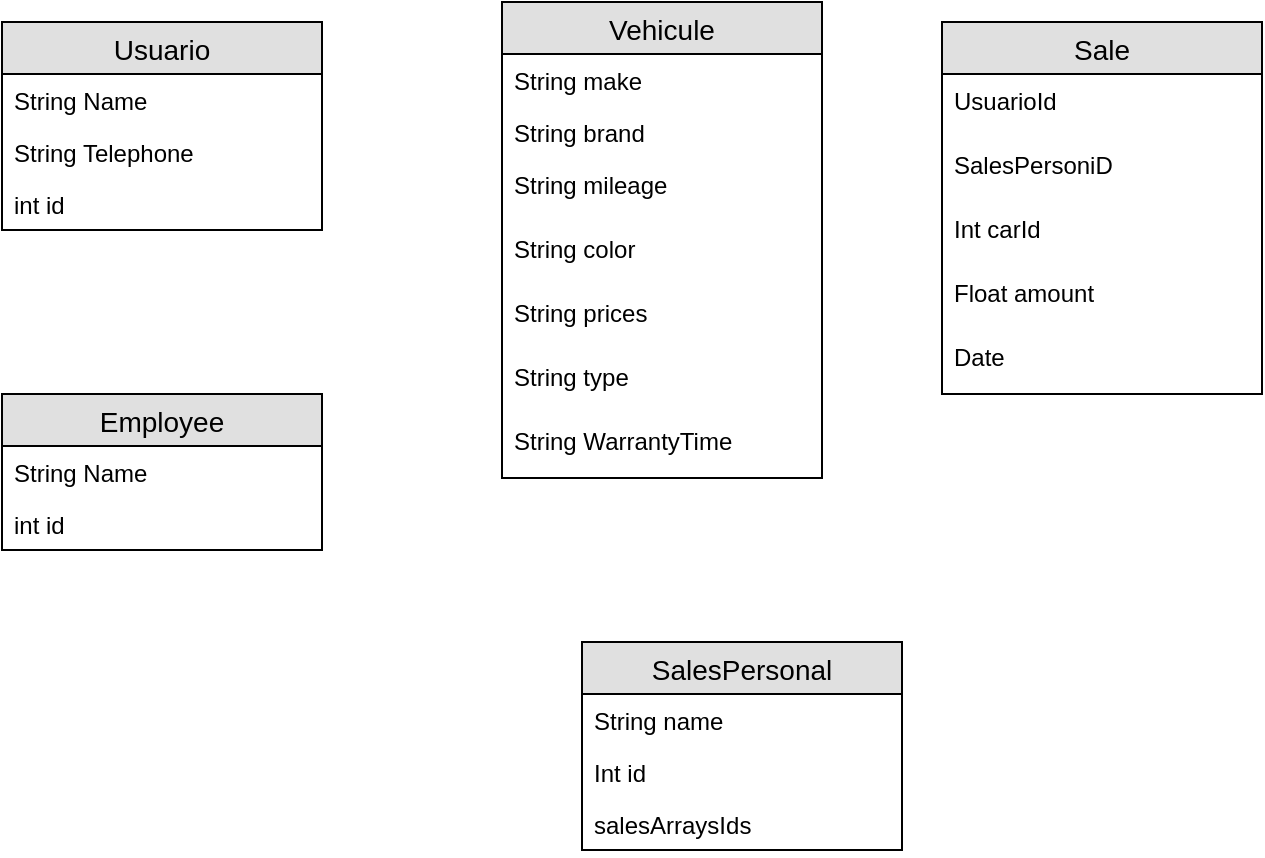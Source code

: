 <mxfile version="12.2.4"><diagram id="eX0nVzb4IVZ44zZ10_hM"><mxGraphModel dx="996" dy="999" grid="1" gridSize="10" guides="1" tooltips="1" connect="1" arrows="1" fold="1" page="1" pageScale="1" pageWidth="850" pageHeight="1100" math="0" shadow="0"><root><mxCell id="0"/><mxCell id="1" parent="0"/><mxCell id="6" value="Usuario" style="swimlane;fontStyle=0;childLayout=stackLayout;horizontal=1;startSize=26;fillColor=#e0e0e0;horizontalStack=0;resizeParent=1;resizeParentMax=0;resizeLast=0;collapsible=1;marginBottom=0;swimlaneFillColor=#ffffff;align=center;fontSize=14;" vertex="1" parent="1"><mxGeometry x="50" y="90" width="160" height="104" as="geometry"/></mxCell><mxCell id="7" value="String Name" style="text;strokeColor=none;fillColor=none;spacingLeft=4;spacingRight=4;overflow=hidden;rotatable=0;points=[[0,0.5],[1,0.5]];portConstraint=eastwest;fontSize=12;" vertex="1" parent="6"><mxGeometry y="26" width="160" height="26" as="geometry"/></mxCell><mxCell id="8" value="String Telephone" style="text;strokeColor=none;fillColor=none;spacingLeft=4;spacingRight=4;overflow=hidden;rotatable=0;points=[[0,0.5],[1,0.5]];portConstraint=eastwest;fontSize=12;" vertex="1" parent="6"><mxGeometry y="52" width="160" height="26" as="geometry"/></mxCell><mxCell id="9" value="int id" style="text;strokeColor=none;fillColor=none;spacingLeft=4;spacingRight=4;overflow=hidden;rotatable=0;points=[[0,0.5],[1,0.5]];portConstraint=eastwest;fontSize=12;" vertex="1" parent="6"><mxGeometry y="78" width="160" height="26" as="geometry"/></mxCell><mxCell id="10" value="SalesPersonal" style="swimlane;fontStyle=0;childLayout=stackLayout;horizontal=1;startSize=26;fillColor=#e0e0e0;horizontalStack=0;resizeParent=1;resizeParentMax=0;resizeLast=0;collapsible=1;marginBottom=0;swimlaneFillColor=#ffffff;align=center;fontSize=14;" vertex="1" parent="1"><mxGeometry x="340" y="400" width="160" height="104" as="geometry"/></mxCell><mxCell id="11" value="String name&#10;" style="text;strokeColor=none;fillColor=none;spacingLeft=4;spacingRight=4;overflow=hidden;rotatable=0;points=[[0,0.5],[1,0.5]];portConstraint=eastwest;fontSize=12;" vertex="1" parent="10"><mxGeometry y="26" width="160" height="26" as="geometry"/></mxCell><mxCell id="41" value="Int id" style="text;strokeColor=none;fillColor=none;spacingLeft=4;spacingRight=4;overflow=hidden;rotatable=0;points=[[0,0.5],[1,0.5]];portConstraint=eastwest;fontSize=12;" vertex="1" parent="10"><mxGeometry y="52" width="160" height="26" as="geometry"/></mxCell><mxCell id="42" value="salesArraysIds" style="text;strokeColor=none;fillColor=none;spacingLeft=4;spacingRight=4;overflow=hidden;rotatable=0;points=[[0,0.5],[1,0.5]];portConstraint=eastwest;fontSize=12;" vertex="1" parent="10"><mxGeometry y="78" width="160" height="26" as="geometry"/></mxCell><mxCell id="14" value="Vehicule" style="swimlane;fontStyle=0;childLayout=stackLayout;horizontal=1;startSize=26;fillColor=#e0e0e0;horizontalStack=0;resizeParent=1;resizeParentMax=0;resizeLast=0;collapsible=1;marginBottom=0;swimlaneFillColor=#ffffff;align=center;fontSize=14;" vertex="1" parent="1"><mxGeometry x="300" y="80" width="160" height="238" as="geometry"/></mxCell><mxCell id="15" value="String make" style="text;strokeColor=none;fillColor=none;spacingLeft=4;spacingRight=4;overflow=hidden;rotatable=0;points=[[0,0.5],[1,0.5]];portConstraint=eastwest;fontSize=12;" vertex="1" parent="14"><mxGeometry y="26" width="160" height="26" as="geometry"/></mxCell><mxCell id="16" value="String brand" style="text;strokeColor=none;fillColor=none;spacingLeft=4;spacingRight=4;overflow=hidden;rotatable=0;points=[[0,0.5],[1,0.5]];portConstraint=eastwest;fontSize=12;" vertex="1" parent="14"><mxGeometry y="52" width="160" height="26" as="geometry"/></mxCell><mxCell id="17" value="String mileage" style="text;strokeColor=none;fillColor=none;spacingLeft=4;spacingRight=4;overflow=hidden;rotatable=0;points=[[0,0.5],[1,0.5]];portConstraint=eastwest;fontSize=12;" vertex="1" parent="14"><mxGeometry y="78" width="160" height="32" as="geometry"/></mxCell><mxCell id="18" value="String color" style="text;strokeColor=none;fillColor=none;spacingLeft=4;spacingRight=4;overflow=hidden;rotatable=0;points=[[0,0.5],[1,0.5]];portConstraint=eastwest;fontSize=12;" vertex="1" parent="14"><mxGeometry y="110" width="160" height="32" as="geometry"/></mxCell><mxCell id="19" value="String prices" style="text;strokeColor=none;fillColor=none;spacingLeft=4;spacingRight=4;overflow=hidden;rotatable=0;points=[[0,0.5],[1,0.5]];portConstraint=eastwest;fontSize=12;" vertex="1" parent="14"><mxGeometry y="142" width="160" height="32" as="geometry"/></mxCell><mxCell id="20" value="String type" style="text;strokeColor=none;fillColor=none;spacingLeft=4;spacingRight=4;overflow=hidden;rotatable=0;points=[[0,0.5],[1,0.5]];portConstraint=eastwest;fontSize=12;" vertex="1" parent="14"><mxGeometry y="174" width="160" height="32" as="geometry"/></mxCell><mxCell id="21" value="String WarrantyTime" style="text;strokeColor=none;fillColor=none;spacingLeft=4;spacingRight=4;overflow=hidden;rotatable=0;points=[[0,0.5],[1,0.5]];portConstraint=eastwest;fontSize=12;" vertex="1" parent="14"><mxGeometry y="206" width="160" height="32" as="geometry"/></mxCell><mxCell id="27" value="Sale" style="swimlane;fontStyle=0;childLayout=stackLayout;horizontal=1;startSize=26;fillColor=#e0e0e0;horizontalStack=0;resizeParent=1;resizeParentMax=0;resizeLast=0;collapsible=1;marginBottom=0;swimlaneFillColor=#ffffff;align=center;fontSize=14;" vertex="1" parent="1"><mxGeometry x="520" y="90" width="160" height="186" as="geometry"/></mxCell><mxCell id="34" value="UsuarioId &#10;" style="text;strokeColor=none;fillColor=none;spacingLeft=4;spacingRight=4;overflow=hidden;rotatable=0;points=[[0,0.5],[1,0.5]];portConstraint=eastwest;fontSize=12;" vertex="1" parent="27"><mxGeometry y="26" width="160" height="32" as="geometry"/></mxCell><mxCell id="35" value="SalesPersoniD" style="text;strokeColor=none;fillColor=none;spacingLeft=4;spacingRight=4;overflow=hidden;rotatable=0;points=[[0,0.5],[1,0.5]];portConstraint=eastwest;fontSize=12;" vertex="1" parent="27"><mxGeometry y="58" width="160" height="32" as="geometry"/></mxCell><mxCell id="37" value="Int carId" style="text;strokeColor=none;fillColor=none;spacingLeft=4;spacingRight=4;overflow=hidden;rotatable=0;points=[[0,0.5],[1,0.5]];portConstraint=eastwest;fontSize=12;" vertex="1" parent="27"><mxGeometry y="90" width="160" height="32" as="geometry"/></mxCell><mxCell id="38" value="Float amount" style="text;strokeColor=none;fillColor=none;spacingLeft=4;spacingRight=4;overflow=hidden;rotatable=0;points=[[0,0.5],[1,0.5]];portConstraint=eastwest;fontSize=12;" vertex="1" parent="27"><mxGeometry y="122" width="160" height="32" as="geometry"/></mxCell><mxCell id="39" value="Date" style="text;strokeColor=none;fillColor=none;spacingLeft=4;spacingRight=4;overflow=hidden;rotatable=0;points=[[0,0.5],[1,0.5]];portConstraint=eastwest;fontSize=12;" vertex="1" parent="27"><mxGeometry y="154" width="160" height="32" as="geometry"/></mxCell><mxCell id="43" value="Employee" style="swimlane;fontStyle=0;childLayout=stackLayout;horizontal=1;startSize=26;fillColor=#e0e0e0;horizontalStack=0;resizeParent=1;resizeParentMax=0;resizeLast=0;collapsible=1;marginBottom=0;swimlaneFillColor=#ffffff;align=center;fontSize=14;" vertex="1" parent="1"><mxGeometry x="50" y="276" width="160" height="78" as="geometry"/></mxCell><mxCell id="44" value="String Name" style="text;strokeColor=none;fillColor=none;spacingLeft=4;spacingRight=4;overflow=hidden;rotatable=0;points=[[0,0.5],[1,0.5]];portConstraint=eastwest;fontSize=12;" vertex="1" parent="43"><mxGeometry y="26" width="160" height="26" as="geometry"/></mxCell><mxCell id="47" value="int id" style="text;strokeColor=none;fillColor=none;spacingLeft=4;spacingRight=4;overflow=hidden;rotatable=0;points=[[0,0.5],[1,0.5]];portConstraint=eastwest;fontSize=12;" vertex="1" parent="43"><mxGeometry y="52" width="160" height="26" as="geometry"/></mxCell></root></mxGraphModel></diagram></mxfile>